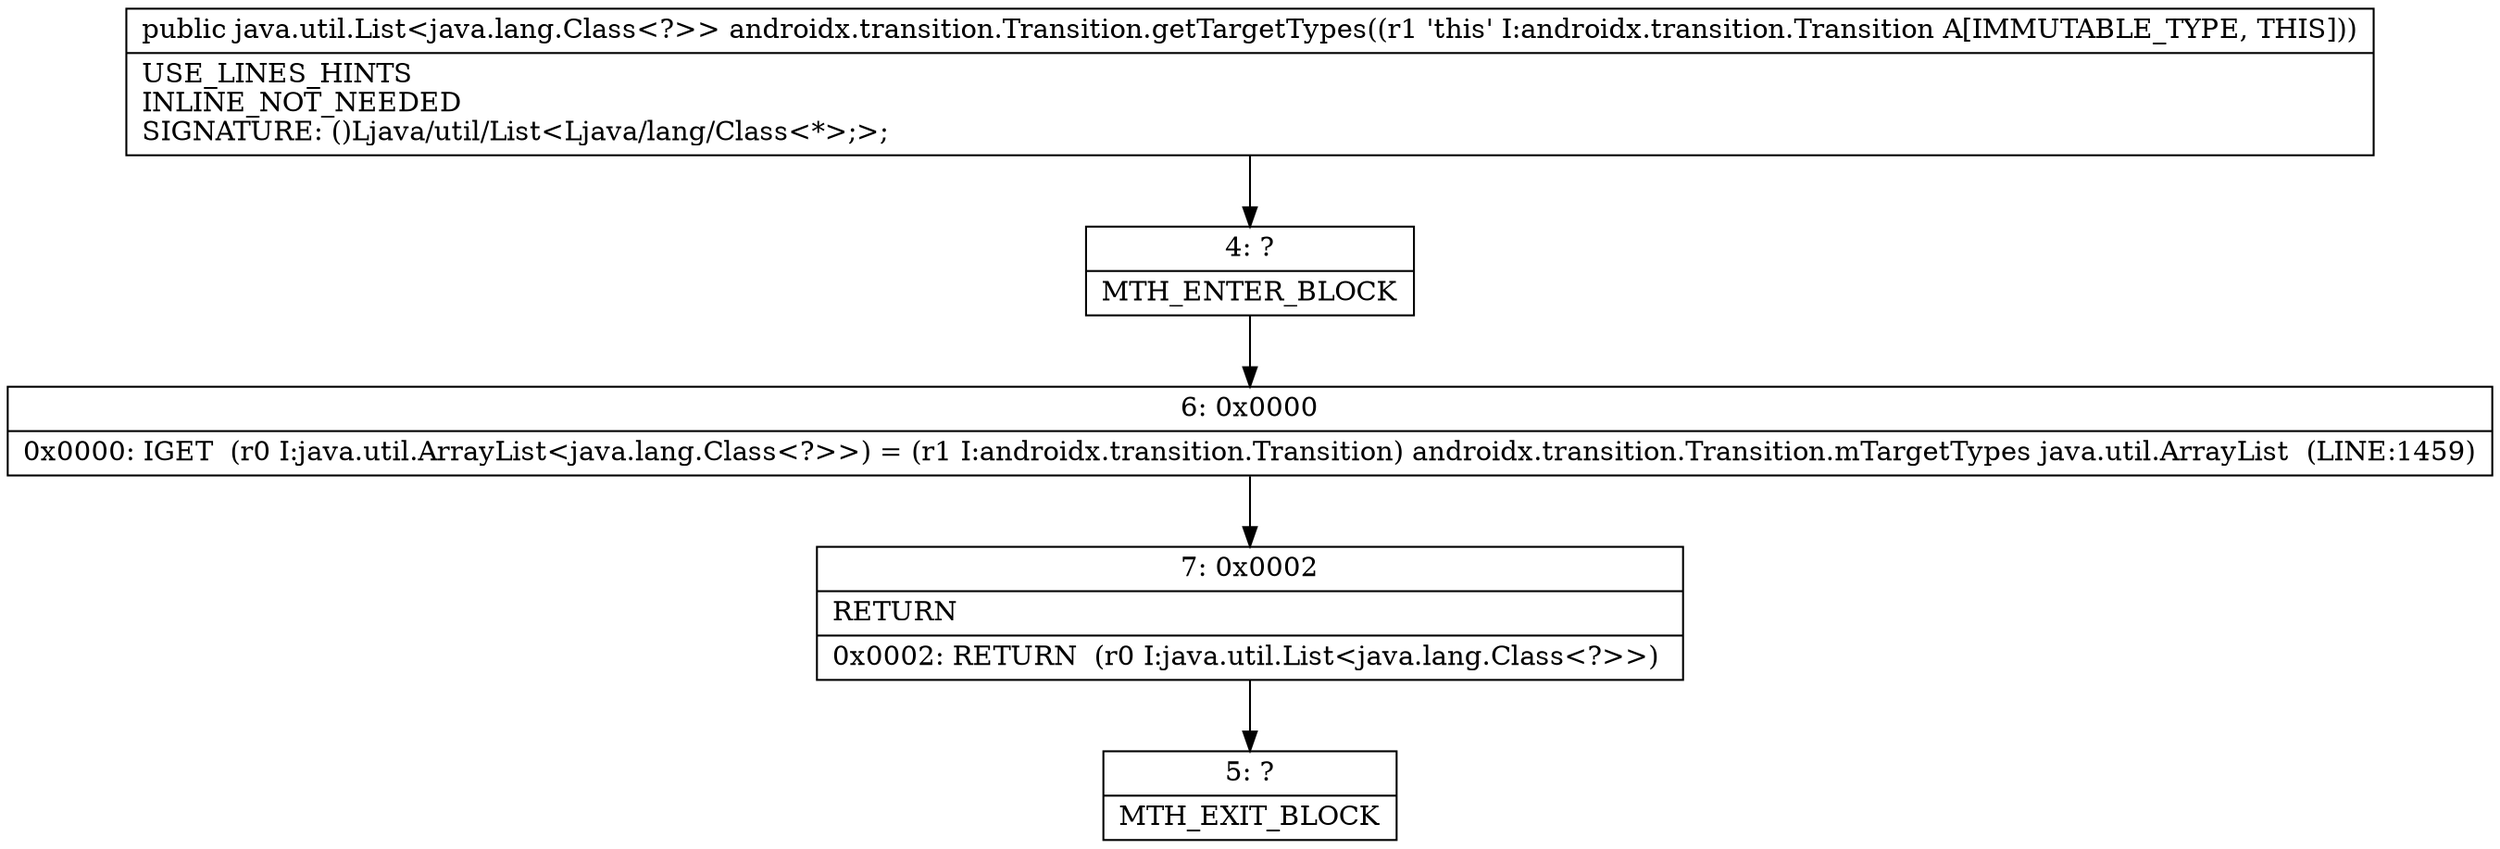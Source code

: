 digraph "CFG forandroidx.transition.Transition.getTargetTypes()Ljava\/util\/List;" {
Node_4 [shape=record,label="{4\:\ ?|MTH_ENTER_BLOCK\l}"];
Node_6 [shape=record,label="{6\:\ 0x0000|0x0000: IGET  (r0 I:java.util.ArrayList\<java.lang.Class\<?\>\>) = (r1 I:androidx.transition.Transition) androidx.transition.Transition.mTargetTypes java.util.ArrayList  (LINE:1459)\l}"];
Node_7 [shape=record,label="{7\:\ 0x0002|RETURN\l|0x0002: RETURN  (r0 I:java.util.List\<java.lang.Class\<?\>\>) \l}"];
Node_5 [shape=record,label="{5\:\ ?|MTH_EXIT_BLOCK\l}"];
MethodNode[shape=record,label="{public java.util.List\<java.lang.Class\<?\>\> androidx.transition.Transition.getTargetTypes((r1 'this' I:androidx.transition.Transition A[IMMUTABLE_TYPE, THIS]))  | USE_LINES_HINTS\lINLINE_NOT_NEEDED\lSIGNATURE: ()Ljava\/util\/List\<Ljava\/lang\/Class\<*\>;\>;\l}"];
MethodNode -> Node_4;Node_4 -> Node_6;
Node_6 -> Node_7;
Node_7 -> Node_5;
}

